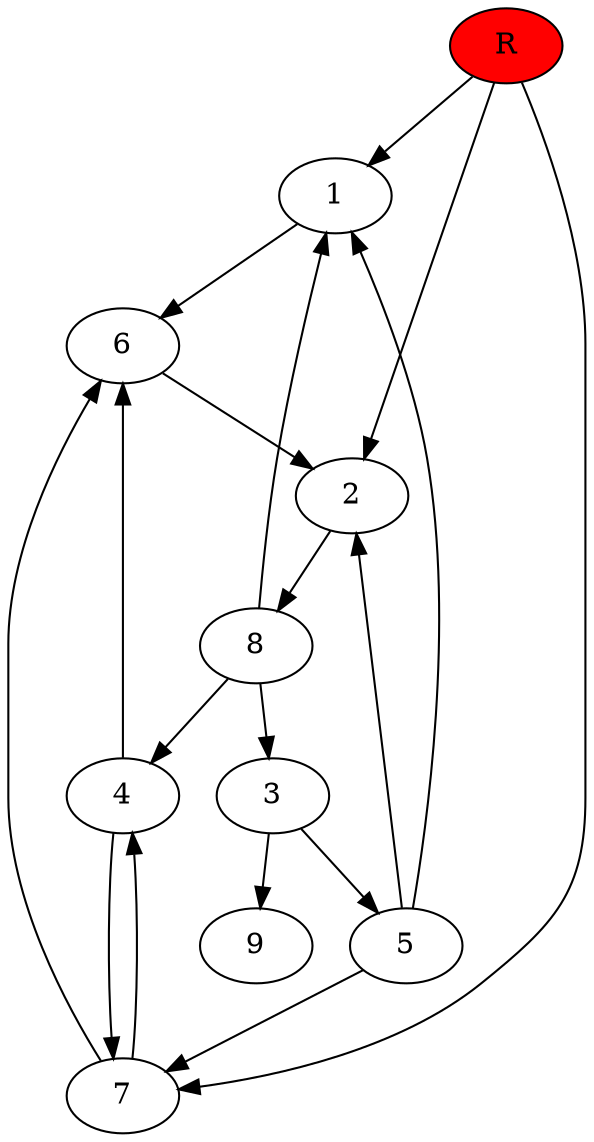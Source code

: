 digraph prb40226 {
	1
	2
	3
	4
	5
	6
	7
	8
	R [fillcolor="#ff0000" style=filled]
	1 -> 6
	2 -> 8
	3 -> 5
	3 -> 9
	4 -> 6
	4 -> 7
	5 -> 1
	5 -> 2
	5 -> 7
	6 -> 2
	7 -> 4
	7 -> 6
	8 -> 1
	8 -> 3
	8 -> 4
	R -> 1
	R -> 2
	R -> 7
}
